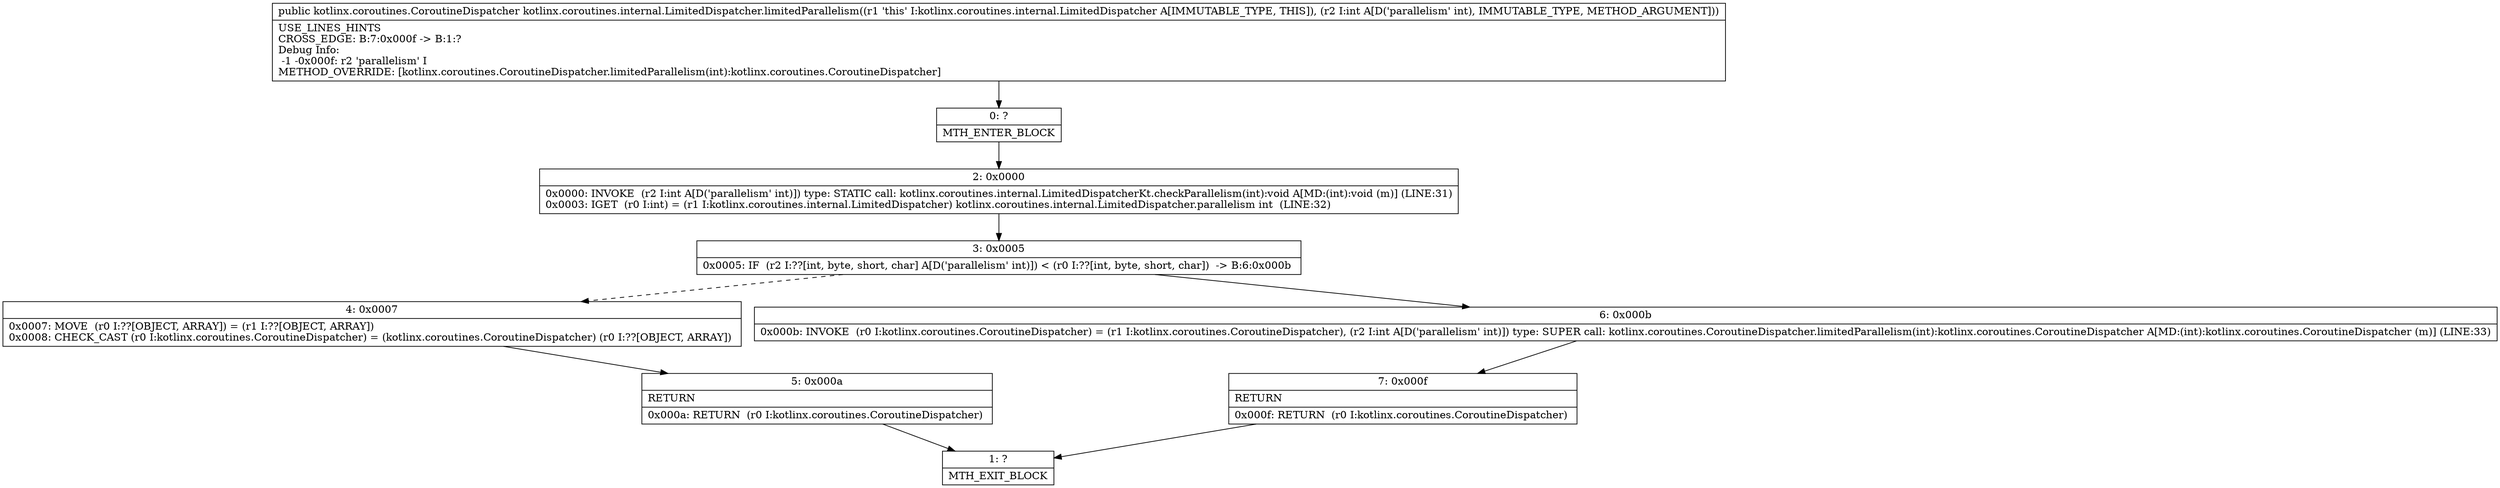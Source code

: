 digraph "CFG forkotlinx.coroutines.internal.LimitedDispatcher.limitedParallelism(I)Lkotlinx\/coroutines\/CoroutineDispatcher;" {
Node_0 [shape=record,label="{0\:\ ?|MTH_ENTER_BLOCK\l}"];
Node_2 [shape=record,label="{2\:\ 0x0000|0x0000: INVOKE  (r2 I:int A[D('parallelism' int)]) type: STATIC call: kotlinx.coroutines.internal.LimitedDispatcherKt.checkParallelism(int):void A[MD:(int):void (m)] (LINE:31)\l0x0003: IGET  (r0 I:int) = (r1 I:kotlinx.coroutines.internal.LimitedDispatcher) kotlinx.coroutines.internal.LimitedDispatcher.parallelism int  (LINE:32)\l}"];
Node_3 [shape=record,label="{3\:\ 0x0005|0x0005: IF  (r2 I:??[int, byte, short, char] A[D('parallelism' int)]) \< (r0 I:??[int, byte, short, char])  \-\> B:6:0x000b \l}"];
Node_4 [shape=record,label="{4\:\ 0x0007|0x0007: MOVE  (r0 I:??[OBJECT, ARRAY]) = (r1 I:??[OBJECT, ARRAY]) \l0x0008: CHECK_CAST (r0 I:kotlinx.coroutines.CoroutineDispatcher) = (kotlinx.coroutines.CoroutineDispatcher) (r0 I:??[OBJECT, ARRAY]) \l}"];
Node_5 [shape=record,label="{5\:\ 0x000a|RETURN\l|0x000a: RETURN  (r0 I:kotlinx.coroutines.CoroutineDispatcher) \l}"];
Node_1 [shape=record,label="{1\:\ ?|MTH_EXIT_BLOCK\l}"];
Node_6 [shape=record,label="{6\:\ 0x000b|0x000b: INVOKE  (r0 I:kotlinx.coroutines.CoroutineDispatcher) = (r1 I:kotlinx.coroutines.CoroutineDispatcher), (r2 I:int A[D('parallelism' int)]) type: SUPER call: kotlinx.coroutines.CoroutineDispatcher.limitedParallelism(int):kotlinx.coroutines.CoroutineDispatcher A[MD:(int):kotlinx.coroutines.CoroutineDispatcher (m)] (LINE:33)\l}"];
Node_7 [shape=record,label="{7\:\ 0x000f|RETURN\l|0x000f: RETURN  (r0 I:kotlinx.coroutines.CoroutineDispatcher) \l}"];
MethodNode[shape=record,label="{public kotlinx.coroutines.CoroutineDispatcher kotlinx.coroutines.internal.LimitedDispatcher.limitedParallelism((r1 'this' I:kotlinx.coroutines.internal.LimitedDispatcher A[IMMUTABLE_TYPE, THIS]), (r2 I:int A[D('parallelism' int), IMMUTABLE_TYPE, METHOD_ARGUMENT]))  | USE_LINES_HINTS\lCROSS_EDGE: B:7:0x000f \-\> B:1:?\lDebug Info:\l  \-1 \-0x000f: r2 'parallelism' I\lMETHOD_OVERRIDE: [kotlinx.coroutines.CoroutineDispatcher.limitedParallelism(int):kotlinx.coroutines.CoroutineDispatcher]\l}"];
MethodNode -> Node_0;Node_0 -> Node_2;
Node_2 -> Node_3;
Node_3 -> Node_4[style=dashed];
Node_3 -> Node_6;
Node_4 -> Node_5;
Node_5 -> Node_1;
Node_6 -> Node_7;
Node_7 -> Node_1;
}

